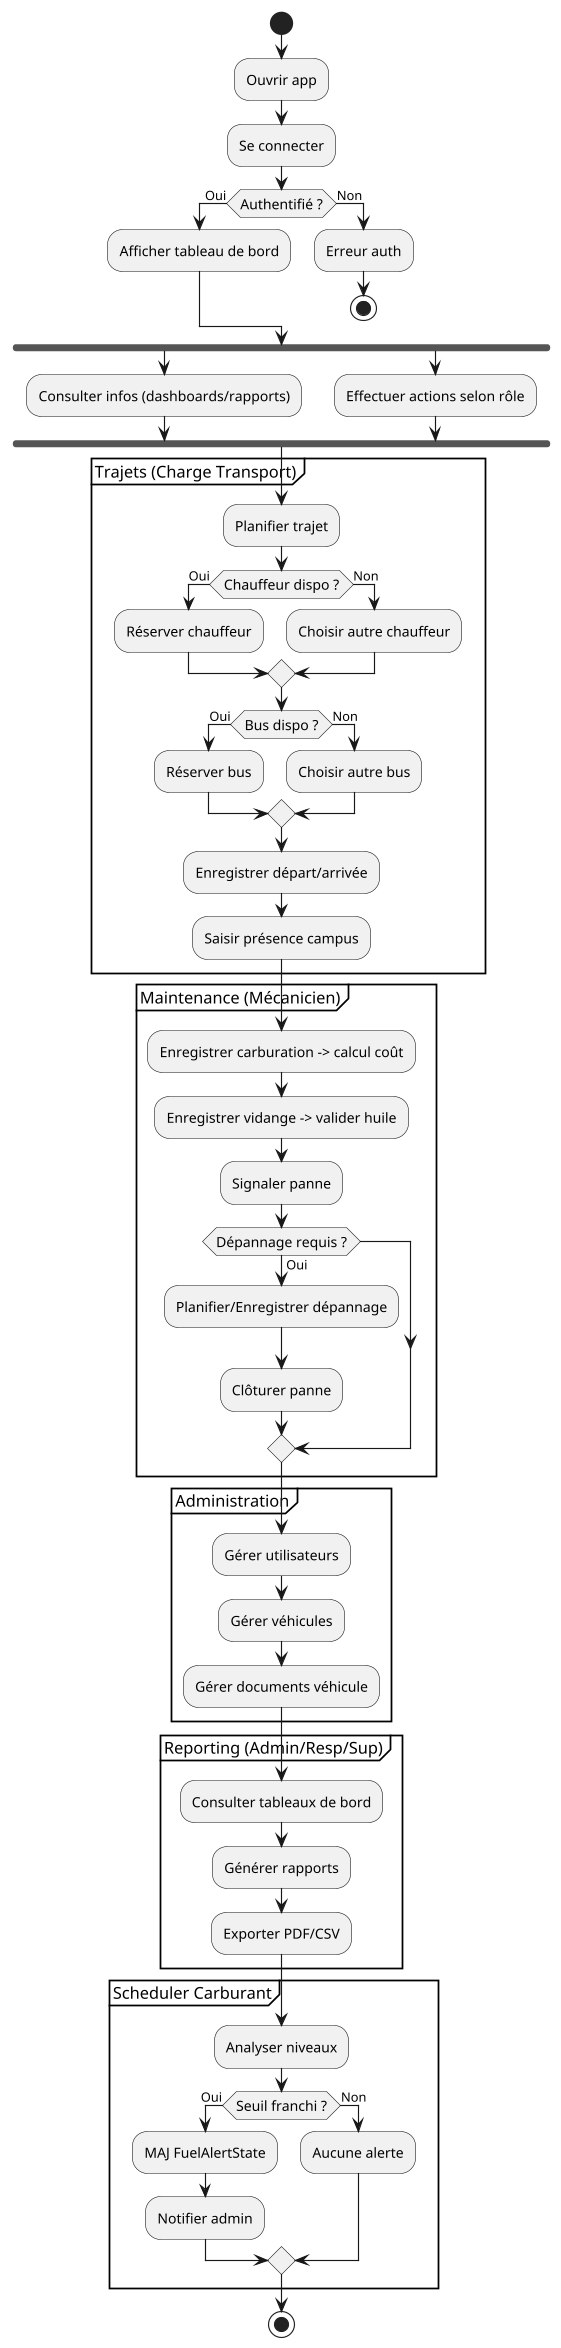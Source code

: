 @startuml Activite_Generale_Compacte
' =============================================
' Diagramme d’activité (compact) – Transport UdM
' =============================================
skinparam defaultFontName Arial
skinparam shadowing false
skinparam dpi 140
skinparam wrapWidth 900
skinparam activity {
  FontSize 12
}
scale 0.8

start
:Ouvrir app;
:Se connecter;
if (Authentifié ?) then (Oui)
  :Afficher tableau de bord;
else (Non)
  :Erreur auth;
  stop
endif

fork
  :Consulter infos (dashboards/rapports);
fork again
  :Effectuer actions selon rôle;
end fork

' Rôles groupés pour compacité
partition "Trajets (Charge Transport)" {
  :Planifier trajet;
  if (Chauffeur dispo ?) then (Oui)
    :Réserver chauffeur;
  else (Non)
    :Choisir autre chauffeur;
  endif
  if (Bus dispo ?) then (Oui)
    :Réserver bus;
  else (Non)
    :Choisir autre bus;
  endif
  :Enregistrer départ/arrivée;
  :Saisir présence campus;
}

partition "Maintenance (Mécanicien)" {
  :Enregistrer carburation -> calcul coût;
  :Enregistrer vidange -> valider huile;
  :Signaler panne;
  if (Dépannage requis ?) then (Oui)
    :Planifier/Enregistrer dépannage;
    :Clôturer panne;
  endif
}

partition "Administration" {
  :Gérer utilisateurs;
  :Gérer véhicules;
  :Gérer documents véhicule;
}

partition "Reporting (Admin/Resp/Sup)" {
  :Consulter tableaux de bord;
  :Générer rapports;
  :Exporter PDF/CSV;
}

' Processus planifié (scheduler)
partition "Scheduler Carburant" {
  :Analyser niveaux;
  if (Seuil franchi ?) then (Oui)
    :MAJ FuelAlertState;
    :Notifier admin;
  else (Non)
    :Aucune alerte;
  endif
}

stop
@enduml
